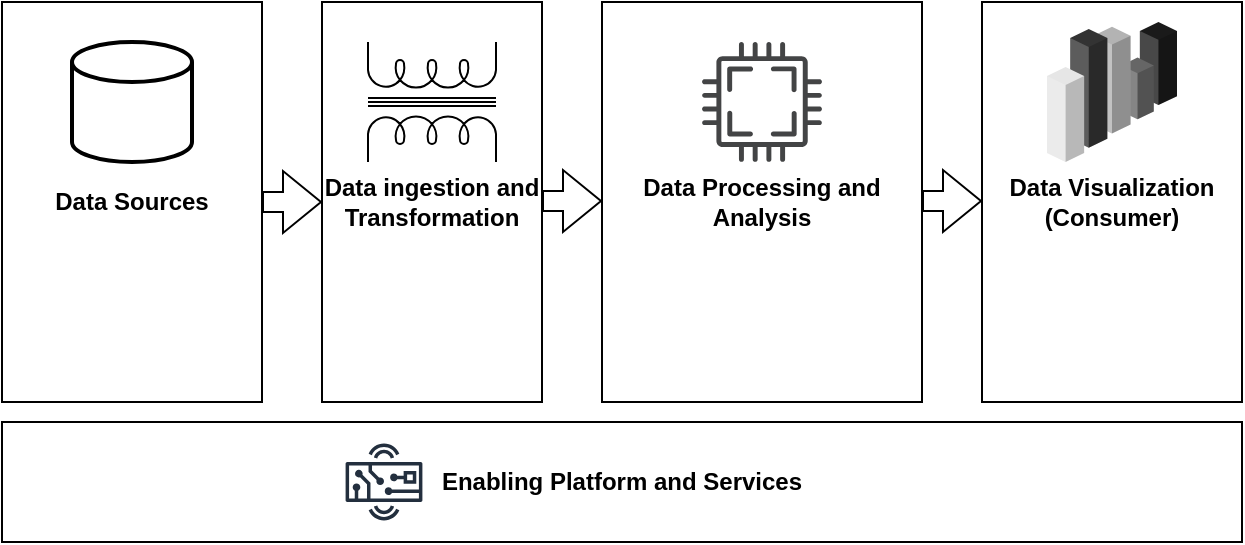 <mxfile version="21.4.0" type="device" pages="2">
  <diagram id="JZZkqLi7WgF0-w_KJPKn" name="HighLevelArchitecture">
    <mxGraphModel dx="2314" dy="1144" grid="1" gridSize="10" guides="1" tooltips="1" connect="1" arrows="1" fold="1" page="1" pageScale="1" pageWidth="1169" pageHeight="827" math="0" shadow="0">
      <root>
        <mxCell id="0" />
        <mxCell id="1" parent="0" />
        <mxCell id="vuaxrrY8K0WspwELDXyf-1" value="Data ingestion and Transformation" style="rounded=0;whiteSpace=wrap;html=1;fontStyle=1" vertex="1" parent="1">
          <mxGeometry x="200" y="380" width="110" height="200" as="geometry" />
        </mxCell>
        <mxCell id="vuaxrrY8K0WspwELDXyf-2" value="Data Sources" style="rounded=0;whiteSpace=wrap;html=1;fontStyle=1" vertex="1" parent="1">
          <mxGeometry x="40" y="380" width="130" height="200" as="geometry" />
        </mxCell>
        <mxCell id="vuaxrrY8K0WspwELDXyf-3" value="Data Processing and Analysis" style="rounded=0;whiteSpace=wrap;html=1;fontStyle=1" vertex="1" parent="1">
          <mxGeometry x="340" y="380" width="160" height="200" as="geometry" />
        </mxCell>
        <mxCell id="vuaxrrY8K0WspwELDXyf-10" value="Data Visualization&lt;br&gt;(Consumer)" style="rounded=0;whiteSpace=wrap;html=1;fontStyle=1" vertex="1" parent="1">
          <mxGeometry x="530" y="380" width="130" height="200" as="geometry" />
        </mxCell>
        <mxCell id="vuaxrrY8K0WspwELDXyf-11" value="Enabling Platform and Services" style="rounded=0;whiteSpace=wrap;html=1;fontStyle=1" vertex="1" parent="1">
          <mxGeometry x="40" y="590" width="620" height="60" as="geometry" />
        </mxCell>
        <mxCell id="ZPiqoycR7IP4CiyOyiQR-1" value="" style="shape=flexArrow;endArrow=classic;html=1;rounded=0;exitX=1;exitY=0.5;exitDx=0;exitDy=0;" edge="1" parent="1" source="vuaxrrY8K0WspwELDXyf-2" target="vuaxrrY8K0WspwELDXyf-1">
          <mxGeometry width="50" height="50" relative="1" as="geometry">
            <mxPoint x="390" y="390" as="sourcePoint" />
            <mxPoint x="440" y="340" as="targetPoint" />
          </mxGeometry>
        </mxCell>
        <mxCell id="ZPiqoycR7IP4CiyOyiQR-2" value="" style="shape=flexArrow;endArrow=classic;html=1;rounded=0;exitX=1;exitY=0.5;exitDx=0;exitDy=0;" edge="1" parent="1">
          <mxGeometry width="50" height="50" relative="1" as="geometry">
            <mxPoint x="310" y="479.5" as="sourcePoint" />
            <mxPoint x="340" y="479.5" as="targetPoint" />
          </mxGeometry>
        </mxCell>
        <mxCell id="ZPiqoycR7IP4CiyOyiQR-3" value="" style="shape=flexArrow;endArrow=classic;html=1;rounded=0;exitX=1;exitY=0.5;exitDx=0;exitDy=0;" edge="1" parent="1">
          <mxGeometry width="50" height="50" relative="1" as="geometry">
            <mxPoint x="500" y="479.5" as="sourcePoint" />
            <mxPoint x="530" y="479.5" as="targetPoint" />
          </mxGeometry>
        </mxCell>
        <mxCell id="ZPiqoycR7IP4CiyOyiQR-4" value="" style="strokeWidth=2;html=1;shape=mxgraph.flowchart.database;whiteSpace=wrap;" vertex="1" parent="1">
          <mxGeometry x="75" y="400" width="60" height="60" as="geometry" />
        </mxCell>
        <mxCell id="ZPiqoycR7IP4CiyOyiQR-5" value="" style="pointerEvents=1;verticalLabelPosition=bottom;shadow=0;dashed=0;align=center;html=1;verticalAlign=top;shape=mxgraph.electrical.inductors.transformer_2;" vertex="1" parent="1">
          <mxGeometry x="223" y="400" width="64" height="60" as="geometry" />
        </mxCell>
        <mxCell id="ZPiqoycR7IP4CiyOyiQR-6" value="" style="sketch=0;pointerEvents=1;shadow=0;dashed=0;html=1;strokeColor=none;fillColor=#434445;aspect=fixed;labelPosition=center;verticalLabelPosition=bottom;verticalAlign=top;align=center;outlineConnect=0;shape=mxgraph.vvd.cpu;" vertex="1" parent="1">
          <mxGeometry x="390" y="400" width="60" height="60" as="geometry" />
        </mxCell>
        <mxCell id="ZPiqoycR7IP4CiyOyiQR-12" value="" style="group" vertex="1" connectable="0" parent="1">
          <mxGeometry x="562.5" y="390" width="65" height="70" as="geometry" />
        </mxCell>
        <mxCell id="ZPiqoycR7IP4CiyOyiQR-7" value="" style="verticalLabelPosition=bottom;verticalAlign=top;html=1;shape=mxgraph.infographic.shadedCube;isoAngle=15;fillColor=#1A1A1A;strokeColor=none;shadow=0;" vertex="1" parent="ZPiqoycR7IP4CiyOyiQR-12">
          <mxGeometry x="46.429" width="18.571" height="41.525" as="geometry" />
        </mxCell>
        <mxCell id="ZPiqoycR7IP4CiyOyiQR-8" value="" style="verticalLabelPosition=bottom;verticalAlign=top;html=1;shape=mxgraph.infographic.shadedCube;isoAngle=15;fillColor=#666666;strokeColor=none;shadow=0;" vertex="1" parent="ZPiqoycR7IP4CiyOyiQR-12">
          <mxGeometry x="37.143" y="17.797" width="16.25" height="30.847" as="geometry" />
        </mxCell>
        <mxCell id="ZPiqoycR7IP4CiyOyiQR-9" value="" style="verticalLabelPosition=bottom;verticalAlign=top;html=1;shape=mxgraph.infographic.shadedCube;isoAngle=15;fillColor=#B3B3B3;strokeColor=none;shadow=0;" vertex="1" parent="ZPiqoycR7IP4CiyOyiQR-12">
          <mxGeometry x="23.214" y="2.373" width="18.571" height="53.39" as="geometry" />
        </mxCell>
        <mxCell id="ZPiqoycR7IP4CiyOyiQR-10" value="" style="verticalLabelPosition=bottom;verticalAlign=top;html=1;shape=mxgraph.infographic.shadedCube;isoAngle=15;fillColor=#333333;strokeColor=none;shadow=0;" vertex="1" parent="ZPiqoycR7IP4CiyOyiQR-12">
          <mxGeometry x="11.607" y="3.559" width="18.571" height="59.322" as="geometry" />
        </mxCell>
        <mxCell id="ZPiqoycR7IP4CiyOyiQR-11" value="" style="verticalLabelPosition=bottom;verticalAlign=top;html=1;shape=mxgraph.infographic.shadedCube;isoAngle=15;fillColor=#E6E6E6;strokeColor=none;shadow=0;" vertex="1" parent="ZPiqoycR7IP4CiyOyiQR-12">
          <mxGeometry y="22.542" width="18.571" height="47.458" as="geometry" />
        </mxCell>
        <mxCell id="ZPiqoycR7IP4CiyOyiQR-14" value="" style="sketch=0;outlineConnect=0;fontColor=#232F3E;gradientColor=none;strokeColor=#232F3E;fillColor=#ffffff;dashed=0;verticalLabelPosition=bottom;verticalAlign=top;align=center;html=1;fontSize=12;fontStyle=0;aspect=fixed;shape=mxgraph.aws4.resourceIcon;resIcon=mxgraph.aws4.hardware_board;" vertex="1" parent="1">
          <mxGeometry x="207" y="595" width="48" height="50" as="geometry" />
        </mxCell>
      </root>
    </mxGraphModel>
  </diagram>
  <diagram id="qUJDokv4G2QZpKk5Golb" name="AWS-Forecast-Tutorial">
    <mxGraphModel dx="985" dy="487" grid="1" gridSize="10" guides="1" tooltips="1" connect="1" arrows="1" fold="1" page="1" pageScale="1" pageWidth="1169" pageHeight="827" math="0" shadow="0">
      <root>
        <mxCell id="0" />
        <mxCell id="1" parent="0" />
        <mxCell id="R-uPUxy4MlrNZ7wcBnD5-1" value="Data Ingestion and Transformation" style="rounded=0;whiteSpace=wrap;html=1;fontStyle=1" vertex="1" parent="1">
          <mxGeometry x="200" y="310" width="110" height="30" as="geometry" />
        </mxCell>
        <mxCell id="R-uPUxy4MlrNZ7wcBnD5-2" value="Data Sources" style="rounded=0;whiteSpace=wrap;html=1;fontStyle=1" vertex="1" parent="1">
          <mxGeometry x="40" y="310" width="130" height="30" as="geometry" />
        </mxCell>
        <mxCell id="R-uPUxy4MlrNZ7wcBnD5-3" value="Data Processing and Analysis" style="rounded=0;whiteSpace=wrap;html=1;fontStyle=1" vertex="1" parent="1">
          <mxGeometry x="340" y="310" width="160" height="30" as="geometry" />
        </mxCell>
        <mxCell id="R-uPUxy4MlrNZ7wcBnD5-4" value="Data Visualization&lt;br&gt;(Consumer)" style="rounded=0;whiteSpace=wrap;html=1;fontStyle=1" vertex="1" parent="1">
          <mxGeometry x="530" y="310" width="130" height="30" as="geometry" />
        </mxCell>
        <mxCell id="R-uPUxy4MlrNZ7wcBnD5-6" value="" style="shape=flexArrow;endArrow=classic;html=1;rounded=0;exitX=1;exitY=0.5;exitDx=0;exitDy=0;" edge="1" parent="1" source="R-uPUxy4MlrNZ7wcBnD5-2" target="R-uPUxy4MlrNZ7wcBnD5-1">
          <mxGeometry width="50" height="50" relative="1" as="geometry">
            <mxPoint x="390" y="150" as="sourcePoint" />
            <mxPoint x="440" y="100" as="targetPoint" />
          </mxGeometry>
        </mxCell>
        <mxCell id="R-uPUxy4MlrNZ7wcBnD5-7" value="" style="shape=flexArrow;endArrow=classic;html=1;rounded=0;exitX=1;exitY=0.5;exitDx=0;exitDy=0;" edge="1" parent="1" source="R-uPUxy4MlrNZ7wcBnD5-1" target="R-uPUxy4MlrNZ7wcBnD5-3">
          <mxGeometry width="50" height="50" relative="1" as="geometry">
            <mxPoint x="310" y="239.5" as="sourcePoint" />
            <mxPoint x="340" y="239.5" as="targetPoint" />
          </mxGeometry>
        </mxCell>
        <mxCell id="R-uPUxy4MlrNZ7wcBnD5-8" value="" style="shape=flexArrow;endArrow=classic;html=1;rounded=0;exitX=1;exitY=0.5;exitDx=0;exitDy=0;entryX=0;entryY=0.5;entryDx=0;entryDy=0;" edge="1" parent="1" source="R-uPUxy4MlrNZ7wcBnD5-3" target="R-uPUxy4MlrNZ7wcBnD5-4">
          <mxGeometry width="50" height="50" relative="1" as="geometry">
            <mxPoint x="500" y="239.5" as="sourcePoint" />
            <mxPoint x="530" y="239.5" as="targetPoint" />
          </mxGeometry>
        </mxCell>
        <mxCell id="zkcI7BoHJ5vVpnOv8nop-1" value="Customer Retail Site / Store" style="points=[[0,0],[0.25,0],[0.5,0],[0.75,0],[1,0],[1,0.25],[1,0.5],[1,0.75],[1,1],[0.75,1],[0.5,1],[0.25,1],[0,1],[0,0.75],[0,0.5],[0,0.25]];outlineConnect=0;gradientColor=none;html=1;whiteSpace=wrap;fontSize=12;fontStyle=0;shape=mxgraph.aws4.group;grIcon=mxgraph.aws4.group_corporate_data_center;strokeColor=#5A6C86;fillColor=none;verticalAlign=top;align=left;spacingLeft=30;fontColor=#5A6C86;dashed=0;container=1;pointerEvents=0;collapsible=0;recursiveResize=0;" vertex="1" parent="1">
          <mxGeometry x="39" y="360" width="131" height="390" as="geometry" />
        </mxCell>
        <mxCell id="R-uPUxy4MlrNZ7wcBnD5-19" value="" style="verticalLabelPosition=bottom;html=1;verticalAlign=top;align=center;strokeColor=none;fillColor=#00BEF2;shape=mxgraph.azure.mysql_database;" vertex="1" parent="zkcI7BoHJ5vVpnOv8nop-1">
          <mxGeometry x="46.75" y="100" width="37.5" height="50" as="geometry" />
        </mxCell>
        <mxCell id="R-uPUxy4MlrNZ7wcBnD5-20" value="Point-of-sale Data" style="text;html=1;strokeColor=none;fillColor=none;align=center;verticalAlign=middle;whiteSpace=wrap;rounded=0;" vertex="1" parent="zkcI7BoHJ5vVpnOv8nop-1">
          <mxGeometry x="28" y="160" width="75" height="30" as="geometry" />
        </mxCell>
        <mxCell id="UuSmZaI7_XAi90NBM6iP-19" value="" style="sketch=0;pointerEvents=1;shadow=0;dashed=0;html=1;strokeColor=none;fillColor=#DF8C42;labelPosition=center;verticalLabelPosition=bottom;verticalAlign=top;align=center;outlineConnect=0;shape=mxgraph.veeam2.microsoft_sql;" vertex="1" parent="zkcI7BoHJ5vVpnOv8nop-1">
          <mxGeometry x="46.75" y="210" width="34" height="34" as="geometry" />
        </mxCell>
        <mxCell id="UuSmZaI7_XAi90NBM6iP-20" value="Metadata and Other Related Data" style="text;html=1;strokeColor=none;fillColor=none;align=center;verticalAlign=middle;whiteSpace=wrap;rounded=0;" vertex="1" parent="zkcI7BoHJ5vVpnOv8nop-1">
          <mxGeometry x="26.25" y="260" width="75" height="30" as="geometry" />
        </mxCell>
        <mxCell id="UuSmZaI7_XAi90NBM6iP-1" value="AWS Cloud" style="points=[[0,0],[0.25,0],[0.5,0],[0.75,0],[1,0],[1,0.25],[1,0.5],[1,0.75],[1,1],[0.75,1],[0.5,1],[0.25,1],[0,1],[0,0.75],[0,0.5],[0,0.25]];outlineConnect=0;gradientColor=none;html=1;whiteSpace=wrap;fontSize=12;fontStyle=0;shape=mxgraph.aws4.group;grIcon=mxgraph.aws4.group_aws_cloud_alt;strokeColor=#232F3E;fillColor=none;verticalAlign=top;align=left;spacingLeft=30;fontColor=#232F3E;dashed=0;container=1;pointerEvents=0;collapsible=0;recursiveResize=0;" vertex="1" parent="1">
          <mxGeometry x="200" y="360" width="460" height="390" as="geometry" />
        </mxCell>
        <mxCell id="UuSmZaI7_XAi90NBM6iP-9" value="" style="rounded=0;whiteSpace=wrap;html=1;fontStyle=1" vertex="1" parent="UuSmZaI7_XAi90NBM6iP-1">
          <mxGeometry x="20" y="50" width="185" height="90" as="geometry" />
        </mxCell>
        <mxCell id="R-uPUxy4MlrNZ7wcBnD5-21" value="" style="sketch=0;points=[[0,0,0],[0.25,0,0],[0.5,0,0],[0.75,0,0],[1,0,0],[0,1,0],[0.25,1,0],[0.5,1,0],[0.75,1,0],[1,1,0],[0,0.25,0],[0,0.5,0],[0,0.75,0],[1,0.25,0],[1,0.5,0],[1,0.75,0]];outlineConnect=0;fontColor=#232F3E;gradientColor=#FF4F8B;gradientDirection=north;fillColor=#BC1356;strokeColor=#ffffff;dashed=0;verticalLabelPosition=bottom;verticalAlign=top;align=center;html=1;fontSize=12;fontStyle=0;aspect=fixed;shape=mxgraph.aws4.resourceIcon;resIcon=mxgraph.aws4.managed_workflows_for_apache_airflow;" vertex="1" parent="UuSmZaI7_XAi90NBM6iP-1">
          <mxGeometry x="138" y="80" width="34" height="34" as="geometry" />
        </mxCell>
        <mxCell id="RgwpcVz9nhs22n19fo6K-1" value="AWS Managed Workflow for&amp;nbsp;&lt;br&gt;&amp;nbsp;Apache Airflow" style="text;html=1;strokeColor=none;fillColor=none;align=center;verticalAlign=middle;whiteSpace=wrap;rounded=0;" vertex="1" parent="UuSmZaI7_XAi90NBM6iP-1">
          <mxGeometry x="25" y="84" width="105" height="30" as="geometry" />
        </mxCell>
        <mxCell id="UuSmZaI7_XAi90NBM6iP-4" value="" style="sketch=0;points=[[0,0,0],[0.25,0,0],[0.5,0,0],[0.75,0,0],[1,0,0],[0,1,0],[0.25,1,0],[0.5,1,0],[0.75,1,0],[1,1,0],[0,0.25,0],[0,0.5,0],[0,0.75,0],[1,0.25,0],[1,0.5,0],[1,0.75,0]];outlineConnect=0;fontColor=#232F3E;gradientColor=#60A337;gradientDirection=north;fillColor=#277116;strokeColor=#ffffff;dashed=0;verticalLabelPosition=bottom;verticalAlign=top;align=center;html=1;fontSize=12;fontStyle=0;aspect=fixed;shape=mxgraph.aws4.resourceIcon;resIcon=mxgraph.aws4.s3;" vertex="1" parent="UuSmZaI7_XAi90NBM6iP-1">
          <mxGeometry x="50" y="170" width="37" height="37" as="geometry" />
        </mxCell>
        <mxCell id="UuSmZaI7_XAi90NBM6iP-7" value="AWS S3&lt;br&gt;(Transformed Data)" style="text;html=1;strokeColor=none;fillColor=none;align=center;verticalAlign=middle;whiteSpace=wrap;rounded=0;" vertex="1" parent="UuSmZaI7_XAi90NBM6iP-1">
          <mxGeometry x="10" y="220" width="110" height="30" as="geometry" />
        </mxCell>
        <mxCell id="UuSmZaI7_XAi90NBM6iP-10" value="" style="sketch=0;points=[[0,0,0],[0.25,0,0],[0.5,0,0],[0.75,0,0],[1,0,0],[0,1,0],[0.25,1,0],[0.5,1,0],[0.75,1,0],[1,1,0],[0,0.25,0],[0,0.5,0],[0,0.75,0],[1,0.25,0],[1,0.5,0],[1,0.75,0]];outlineConnect=0;fontColor=#232F3E;gradientColor=#945DF2;gradientDirection=north;fillColor=#5A30B5;strokeColor=#ffffff;dashed=0;verticalLabelPosition=bottom;verticalAlign=top;align=center;html=1;fontSize=12;fontStyle=0;aspect=fixed;shape=mxgraph.aws4.resourceIcon;resIcon=mxgraph.aws4.glue;" vertex="1" parent="UuSmZaI7_XAi90NBM6iP-1">
          <mxGeometry x="234.25" y="14" width="40" height="40" as="geometry" />
        </mxCell>
        <mxCell id="UuSmZaI7_XAi90NBM6iP-11" value="&amp;nbsp;AWS Glue" style="text;html=1;strokeColor=none;fillColor=none;align=center;verticalAlign=middle;whiteSpace=wrap;rounded=0;" vertex="1" parent="UuSmZaI7_XAi90NBM6iP-1">
          <mxGeometry x="220" y="50" width="65.5" height="30" as="geometry" />
        </mxCell>
        <mxCell id="UuSmZaI7_XAi90NBM6iP-13" value="&amp;nbsp;AWS Athena" style="text;html=1;strokeColor=none;fillColor=none;align=center;verticalAlign=middle;whiteSpace=wrap;rounded=0;" vertex="1" parent="UuSmZaI7_XAi90NBM6iP-1">
          <mxGeometry x="214.25" y="120" width="80" height="30" as="geometry" />
        </mxCell>
        <mxCell id="UuSmZaI7_XAi90NBM6iP-14" value="" style="sketch=0;points=[[0,0,0],[0.25,0,0],[0.5,0,0],[0.75,0,0],[1,0,0],[0,1,0],[0.25,1,0],[0.5,1,0],[0.75,1,0],[1,1,0],[0,0.25,0],[0,0.5,0],[0,0.75,0],[1,0.25,0],[1,0.5,0],[1,0.75,0]];outlineConnect=0;fontColor=#232F3E;gradientColor=#60A337;gradientDirection=north;fillColor=#277116;strokeColor=#ffffff;dashed=0;verticalLabelPosition=bottom;verticalAlign=top;align=center;html=1;fontSize=12;fontStyle=0;aspect=fixed;shape=mxgraph.aws4.resourceIcon;resIcon=mxgraph.aws4.s3;" vertex="1" parent="UuSmZaI7_XAi90NBM6iP-1">
          <mxGeometry x="234.25" y="170" width="37" height="37" as="geometry" />
        </mxCell>
        <mxCell id="UuSmZaI7_XAi90NBM6iP-15" value="AWS S3&lt;br&gt;(Generated Forecast)" style="text;html=1;strokeColor=none;fillColor=none;align=center;verticalAlign=middle;whiteSpace=wrap;rounded=0;" vertex="1" parent="UuSmZaI7_XAi90NBM6iP-1">
          <mxGeometry x="190.75" y="220" width="124" height="30" as="geometry" />
        </mxCell>
        <mxCell id="UuSmZaI7_XAi90NBM6iP-16" value="" style="sketch=0;points=[[0,0,0],[0.25,0,0],[0.5,0,0],[0.75,0,0],[1,0,0],[0,1,0],[0.25,1,0],[0.5,1,0],[0.75,1,0],[1,1,0],[0,0.25,0],[0,0.5,0],[0,0.75,0],[1,0.25,0],[1,0.5,0],[1,0.75,0]];outlineConnect=0;fontColor=#232F3E;gradientColor=#4AB29A;gradientDirection=north;fillColor=#116D5B;strokeColor=#ffffff;dashed=0;verticalLabelPosition=bottom;verticalAlign=top;align=center;html=1;fontSize=12;fontStyle=0;aspect=fixed;shape=mxgraph.aws4.resourceIcon;resIcon=mxgraph.aws4.forecast;" vertex="1" parent="UuSmZaI7_XAi90NBM6iP-1">
          <mxGeometry x="135.25" y="170" width="39.5" height="39.5" as="geometry" />
        </mxCell>
        <mxCell id="UuSmZaI7_XAi90NBM6iP-18" value="AWS&lt;br&gt;Forecast" style="text;html=1;strokeColor=none;fillColor=none;align=center;verticalAlign=middle;whiteSpace=wrap;rounded=0;" vertex="1" parent="UuSmZaI7_XAi90NBM6iP-1">
          <mxGeometry x="122.25" y="220" width="65.5" height="30" as="geometry" />
        </mxCell>
        <mxCell id="UuSmZaI7_XAi90NBM6iP-21" value="" style="sketch=0;points=[[0,0,0],[0.25,0,0],[0.5,0,0],[0.75,0,0],[1,0,0],[0,1,0],[0.25,1,0],[0.5,1,0],[0.75,1,0],[1,1,0],[0,0.25,0],[0,0.5,0],[0,0.75,0],[1,0.25,0],[1,0.5,0],[1,0.75,0]];outlineConnect=0;fontColor=#232F3E;gradientColor=#945DF2;gradientDirection=north;fillColor=#5A30B5;strokeColor=#ffffff;dashed=0;verticalLabelPosition=bottom;verticalAlign=top;align=center;html=1;fontSize=12;fontStyle=0;aspect=fixed;shape=mxgraph.aws4.resourceIcon;resIcon=mxgraph.aws4.athena;" vertex="1" parent="UuSmZaI7_XAi90NBM6iP-1">
          <mxGeometry x="232" y="80" width="41.5" height="41.5" as="geometry" />
        </mxCell>
        <mxCell id="oRkrvc8TrX5tGlb91iOn-11" value="&lt;span style=&quot;color: rgb(0, 0, 0); font-family: Helvetica; font-size: 12px; font-style: normal; font-variant-ligatures: normal; font-variant-caps: normal; font-weight: 700; letter-spacing: normal; orphans: 2; text-align: center; text-indent: 0px; text-transform: none; widows: 2; word-spacing: 0px; -webkit-text-stroke-width: 0px; background-color: rgb(251, 251, 251); text-decoration-thickness: initial; text-decoration-style: initial; text-decoration-color: initial; float: none; display: inline !important;&quot;&gt;Enabling Platform and Services&lt;/span&gt;" style="text;whiteSpace=wrap;html=1;" vertex="1" parent="UuSmZaI7_XAi90NBM6iP-1">
          <mxGeometry x="138" y="360" width="210" height="30" as="geometry" />
        </mxCell>
        <mxCell id="oRkrvc8TrX5tGlb91iOn-12" value="" style="rounded=0;whiteSpace=wrap;html=1;fontStyle=1" vertex="1" parent="UuSmZaI7_XAi90NBM6iP-1">
          <mxGeometry x="60" y="280" width="345" height="76" as="geometry" />
        </mxCell>
        <mxCell id="oRkrvc8TrX5tGlb91iOn-4" value="Cloudwatch" style="text;html=1;strokeColor=none;fillColor=none;align=center;verticalAlign=middle;whiteSpace=wrap;rounded=0;" vertex="1" parent="UuSmZaI7_XAi90NBM6iP-1">
          <mxGeometry x="65" y="330" width="110" height="30" as="geometry" />
        </mxCell>
        <mxCell id="oRkrvc8TrX5tGlb91iOn-3" value="" style="sketch=0;points=[[0,0,0],[0.25,0,0],[0.5,0,0],[0.75,0,0],[1,0,0],[0,1,0],[0.25,1,0],[0.5,1,0],[0.75,1,0],[1,1,0],[0,0.25,0],[0,0.5,0],[0,0.75,0],[1,0.25,0],[1,0.5,0],[1,0.75,0]];points=[[0,0,0],[0.25,0,0],[0.5,0,0],[0.75,0,0],[1,0,0],[0,1,0],[0.25,1,0],[0.5,1,0],[0.75,1,0],[1,1,0],[0,0.25,0],[0,0.5,0],[0,0.75,0],[1,0.25,0],[1,0.5,0],[1,0.75,0]];outlineConnect=0;fontColor=#232F3E;gradientColor=#F34482;gradientDirection=north;fillColor=#BC1356;strokeColor=#ffffff;dashed=0;verticalLabelPosition=bottom;verticalAlign=top;align=center;html=1;fontSize=12;fontStyle=0;aspect=fixed;shape=mxgraph.aws4.resourceIcon;resIcon=mxgraph.aws4.cloudwatch_2;" vertex="1" parent="UuSmZaI7_XAi90NBM6iP-1">
          <mxGeometry x="100" y="290" width="40" height="40" as="geometry" />
        </mxCell>
        <mxCell id="oRkrvc8TrX5tGlb91iOn-5" value="" style="outlineConnect=0;dashed=0;verticalLabelPosition=bottom;verticalAlign=top;align=center;html=1;shape=mxgraph.aws3.iam;fillColor=#759C3E;gradientColor=none;" vertex="1" parent="UuSmZaI7_XAi90NBM6iP-1">
          <mxGeometry x="179.37" y="289" width="21.26" height="41" as="geometry" />
        </mxCell>
        <mxCell id="oRkrvc8TrX5tGlb91iOn-6" value="IAM" style="text;html=1;strokeColor=none;fillColor=none;align=center;verticalAlign=middle;whiteSpace=wrap;rounded=0;" vertex="1" parent="UuSmZaI7_XAi90NBM6iP-1">
          <mxGeometry x="135" y="330" width="110" height="30" as="geometry" />
        </mxCell>
        <mxCell id="oRkrvc8TrX5tGlb91iOn-7" value="" style="sketch=0;points=[[0,0,0],[0.25,0,0],[0.5,0,0],[0.75,0,0],[1,0,0],[0,1,0],[0.25,1,0],[0.5,1,0],[0.75,1,0],[1,1,0],[0,0.25,0],[0,0.5,0],[0,0.75,0],[1,0.25,0],[1,0.5,0],[1,0.75,0]];outlineConnect=0;fontColor=#232F3E;gradientColor=#F54749;gradientDirection=north;fillColor=#C7131F;strokeColor=#ffffff;dashed=0;verticalLabelPosition=bottom;verticalAlign=top;align=center;html=1;fontSize=12;fontStyle=0;aspect=fixed;shape=mxgraph.aws4.resourceIcon;resIcon=mxgraph.aws4.secrets_manager;" vertex="1" parent="UuSmZaI7_XAi90NBM6iP-1">
          <mxGeometry x="251" y="292" width="38" height="38" as="geometry" />
        </mxCell>
        <mxCell id="oRkrvc8TrX5tGlb91iOn-8" value="Secrets Manager" style="text;html=1;strokeColor=none;fillColor=none;align=center;verticalAlign=middle;whiteSpace=wrap;rounded=0;" vertex="1" parent="UuSmZaI7_XAi90NBM6iP-1">
          <mxGeometry x="215" y="330" width="110" height="30" as="geometry" />
        </mxCell>
        <mxCell id="oRkrvc8TrX5tGlb91iOn-9" value="" style="sketch=0;points=[[0,0,0],[0.25,0,0],[0.5,0,0],[0.75,0,0],[1,0,0],[0,1,0],[0.25,1,0],[0.5,1,0],[0.75,1,0],[1,1,0],[0,0.25,0],[0,0.5,0],[0,0.75,0],[1,0.25,0],[1,0.5,0],[1,0.75,0]];outlineConnect=0;fontColor=#232F3E;gradientColor=#F54749;gradientDirection=north;fillColor=#C7131F;strokeColor=#ffffff;dashed=0;verticalLabelPosition=bottom;verticalAlign=top;align=center;html=1;fontSize=12;fontStyle=0;aspect=fixed;shape=mxgraph.aws4.resourceIcon;resIcon=mxgraph.aws4.secrets_manager;" vertex="1" parent="UuSmZaI7_XAi90NBM6iP-1">
          <mxGeometry x="331" y="292" width="38" height="38" as="geometry" />
        </mxCell>
        <mxCell id="oRkrvc8TrX5tGlb91iOn-10" value="SNS" style="text;html=1;strokeColor=none;fillColor=none;align=center;verticalAlign=middle;whiteSpace=wrap;rounded=0;" vertex="1" parent="UuSmZaI7_XAi90NBM6iP-1">
          <mxGeometry x="295" y="330" width="110" height="30" as="geometry" />
        </mxCell>
        <mxCell id="oRkrvc8TrX5tGlb91iOn-13" value="" style="sketch=0;points=[[0,0,0],[0.25,0,0],[0.5,0,0],[0.75,0,0],[1,0,0],[0,1,0],[0.25,1,0],[0.5,1,0],[0.75,1,0],[1,1,0],[0,0.25,0],[0,0.5,0],[0,0.75,0],[1,0.25,0],[1,0.5,0],[1,0.75,0]];outlineConnect=0;fontColor=#232F3E;gradientColor=#945DF2;gradientDirection=north;fillColor=#5A30B5;strokeColor=#ffffff;dashed=0;verticalLabelPosition=bottom;verticalAlign=top;align=center;html=1;fontSize=12;fontStyle=0;aspect=fixed;shape=mxgraph.aws4.resourceIcon;resIcon=mxgraph.aws4.quicksight;" vertex="1" parent="UuSmZaI7_XAi90NBM6iP-1">
          <mxGeometry x="369" y="56" width="44" height="44" as="geometry" />
        </mxCell>
        <mxCell id="oRkrvc8TrX5tGlb91iOn-14" value="Quicksight" style="text;html=1;strokeColor=none;fillColor=none;align=center;verticalAlign=middle;whiteSpace=wrap;rounded=0;" vertex="1" parent="UuSmZaI7_XAi90NBM6iP-1">
          <mxGeometry x="351" y="110" width="80" height="30" as="geometry" />
        </mxCell>
        <mxCell id="oRkrvc8TrX5tGlb91iOn-16" value="Amazon&lt;br&gt;Sagemaker" style="text;html=1;strokeColor=none;fillColor=none;align=center;verticalAlign=middle;whiteSpace=wrap;rounded=0;" vertex="1" parent="UuSmZaI7_XAi90NBM6iP-1">
          <mxGeometry x="323.75" y="174.75" width="105" height="30" as="geometry" />
        </mxCell>
        <mxCell id="oRkrvc8TrX5tGlb91iOn-18" value="" style="sketch=0;points=[[0,0,0],[0.25,0,0],[0.5,0,0],[0.75,0,0],[1,0,0],[0,1,0],[0.25,1,0],[0.5,1,0],[0.75,1,0],[1,1,0],[0,0.25,0],[0,0.5,0],[0,0.75,0],[1,0.25,0],[1,0.5,0],[1,0.75,0]];outlineConnect=0;fontColor=#232F3E;gradientColor=#4AB29A;gradientDirection=north;fillColor=#116D5B;strokeColor=#ffffff;dashed=0;verticalLabelPosition=bottom;verticalAlign=top;align=center;html=1;fontSize=12;fontStyle=0;aspect=fixed;shape=mxgraph.aws4.resourceIcon;resIcon=mxgraph.aws4.sagemaker;" vertex="1" parent="UuSmZaI7_XAi90NBM6iP-1">
          <mxGeometry x="300" y="171.5" width="38" height="38" as="geometry" />
        </mxCell>
        <mxCell id="oRkrvc8TrX5tGlb91iOn-26" value="" style="curved=1;endArrow=classic;html=1;rounded=0;exitX=0.25;exitY=1;exitDx=0;exitDy=0;entryX=0.5;entryY=0;entryDx=0;entryDy=0;entryPerimeter=0;" edge="1" parent="UuSmZaI7_XAi90NBM6iP-1" source="UuSmZaI7_XAi90NBM6iP-9" target="UuSmZaI7_XAi90NBM6iP-4">
          <mxGeometry width="50" height="50" relative="1" as="geometry">
            <mxPoint x="120" y="177" as="sourcePoint" />
            <mxPoint x="170" y="127" as="targetPoint" />
            <Array as="points">
              <mxPoint x="60" y="160" />
            </Array>
          </mxGeometry>
        </mxCell>
        <mxCell id="oRkrvc8TrX5tGlb91iOn-27" value="" style="curved=1;endArrow=classic;html=1;rounded=0;exitX=0.668;exitY=0.993;exitDx=0;exitDy=0;exitPerimeter=0;" edge="1" parent="UuSmZaI7_XAi90NBM6iP-1" source="UuSmZaI7_XAi90NBM6iP-9">
          <mxGeometry width="50" height="50" relative="1" as="geometry">
            <mxPoint x="113" y="140" as="sourcePoint" />
            <mxPoint x="155" y="170" as="targetPoint" />
            <Array as="points" />
          </mxGeometry>
        </mxCell>
        <mxCell id="oRkrvc8TrX5tGlb91iOn-28" value="" style="curved=1;endArrow=classic;html=1;rounded=0;exitX=1;exitY=0.5;exitDx=0;exitDy=0;exitPerimeter=0;entryX=0;entryY=0.75;entryDx=0;entryDy=0;entryPerimeter=0;" edge="1" parent="UuSmZaI7_XAi90NBM6iP-1" source="UuSmZaI7_XAi90NBM6iP-16" target="UuSmZaI7_XAi90NBM6iP-14">
          <mxGeometry width="50" height="50" relative="1" as="geometry">
            <mxPoint x="154" y="149" as="sourcePoint" />
            <mxPoint x="165" y="180" as="targetPoint" />
            <Array as="points">
              <mxPoint x="200" y="190" />
              <mxPoint x="210" y="190" />
            </Array>
          </mxGeometry>
        </mxCell>
        <mxCell id="oRkrvc8TrX5tGlb91iOn-29" value="" style="curved=1;endArrow=classic;html=1;rounded=0;entryX=0;entryY=0.5;entryDx=0;entryDy=0;entryPerimeter=0;exitX=0.997;exitY=0.204;exitDx=0;exitDy=0;exitPerimeter=0;" edge="1" parent="UuSmZaI7_XAi90NBM6iP-1" source="UuSmZaI7_XAi90NBM6iP-9" target="UuSmZaI7_XAi90NBM6iP-10">
          <mxGeometry width="50" height="50" relative="1" as="geometry">
            <mxPoint x="210" y="70" as="sourcePoint" />
            <mxPoint x="262" y="65" as="targetPoint" />
            <Array as="points">
              <mxPoint x="220" y="60" />
              <mxPoint x="210" y="40" />
            </Array>
          </mxGeometry>
        </mxCell>
        <mxCell id="oRkrvc8TrX5tGlb91iOn-30" value="" style="curved=1;endArrow=classic;html=1;rounded=0;entryX=0;entryY=0.25;entryDx=0;entryDy=0;entryPerimeter=0;exitX=0;exitY=0.75;exitDx=0;exitDy=0;exitPerimeter=0;" edge="1" parent="UuSmZaI7_XAi90NBM6iP-1" source="UuSmZaI7_XAi90NBM6iP-10" target="UuSmZaI7_XAi90NBM6iP-14">
          <mxGeometry width="50" height="50" relative="1" as="geometry">
            <mxPoint x="214" y="78" as="sourcePoint" />
            <mxPoint x="244" y="44" as="targetPoint" />
            <Array as="points">
              <mxPoint x="220" y="40" />
              <mxPoint x="210" y="150" />
              <mxPoint x="210" y="180" />
            </Array>
          </mxGeometry>
        </mxCell>
        <mxCell id="oRkrvc8TrX5tGlb91iOn-31" value="" style="curved=1;endArrow=classic;html=1;rounded=0;entryX=1;entryY=0.25;entryDx=0;entryDy=0;entryPerimeter=0;exitX=1;exitY=0.75;exitDx=0;exitDy=0;exitPerimeter=0;" edge="1" parent="UuSmZaI7_XAi90NBM6iP-1" source="UuSmZaI7_XAi90NBM6iP-21" target="UuSmZaI7_XAi90NBM6iP-14">
          <mxGeometry width="50" height="50" relative="1" as="geometry">
            <mxPoint x="244" y="54" as="sourcePoint" />
            <mxPoint x="244" y="180" as="targetPoint" />
            <Array as="points">
              <mxPoint x="300" y="120" />
              <mxPoint x="290" y="170" />
            </Array>
          </mxGeometry>
        </mxCell>
        <mxCell id="oRkrvc8TrX5tGlb91iOn-32" value="" style="curved=1;endArrow=classic;html=1;rounded=0;entryX=1;entryY=0.25;entryDx=0;entryDy=0;entryPerimeter=0;exitX=0;exitY=0.5;exitDx=0;exitDy=0;exitPerimeter=0;" edge="1" parent="UuSmZaI7_XAi90NBM6iP-1" source="oRkrvc8TrX5tGlb91iOn-13" target="UuSmZaI7_XAi90NBM6iP-21">
          <mxGeometry width="50" height="50" relative="1" as="geometry">
            <mxPoint x="284" y="121" as="sourcePoint" />
            <mxPoint x="281" y="180" as="targetPoint" />
            <Array as="points">
              <mxPoint x="340" y="90" />
              <mxPoint x="310" y="80" />
            </Array>
          </mxGeometry>
        </mxCell>
        <mxCell id="oRkrvc8TrX5tGlb91iOn-34" value="" style="curved=1;endArrow=classic;html=1;rounded=0;exitX=1;exitY=0.5;exitDx=0;exitDy=0;exitPerimeter=0;entryX=0;entryY=0.5;entryDx=0;entryDy=0;entryPerimeter=0;" edge="1" parent="UuSmZaI7_XAi90NBM6iP-1" target="oRkrvc8TrX5tGlb91iOn-18">
          <mxGeometry width="50" height="50" relative="1" as="geometry">
            <mxPoint x="272" y="195.5" as="sourcePoint" />
            <mxPoint x="331" y="190.5" as="targetPoint" />
            <Array as="points">
              <mxPoint x="290" y="196" />
              <mxPoint x="280" y="190" />
              <mxPoint x="290" y="190" />
            </Array>
          </mxGeometry>
        </mxCell>
        <mxCell id="JjTq7-Mua6jl83vAVqxR-2" value="" style="curved=1;endArrow=classic;html=1;rounded=0;exitX=1;exitY=0.5;exitDx=0;exitDy=0;exitPerimeter=0;entryX=0;entryY=0.5;entryDx=0;entryDy=0;entryPerimeter=0;" edge="1" parent="UuSmZaI7_XAi90NBM6iP-1" source="UuSmZaI7_XAi90NBM6iP-4" target="UuSmZaI7_XAi90NBM6iP-16">
          <mxGeometry width="50" height="50" relative="1" as="geometry">
            <mxPoint x="114" y="174.75" as="sourcePoint" />
            <mxPoint x="125" y="205.75" as="targetPoint" />
            <Array as="points">
              <mxPoint x="100" y="185.75" />
            </Array>
          </mxGeometry>
        </mxCell>
        <mxCell id="JmVyMHt3vkq41QV5AHzM-1" value="" style="rounded=1;whiteSpace=wrap;html=1;fillColor=none;strokeColor=#97D077;" vertex="1" parent="UuSmZaI7_XAi90NBM6iP-1">
          <mxGeometry x="8.5" y="158.5" width="431.5" height="101.5" as="geometry" />
        </mxCell>
        <mxCell id="JmVyMHt3vkq41QV5AHzM-3" value="&lt;span style=&quot;color: rgb(0, 0, 0); font-family: Helvetica; font-size: 12px; font-style: normal; font-variant-ligatures: normal; font-variant-caps: normal; font-weight: 700; letter-spacing: normal; orphans: 2; text-align: center; text-indent: 0px; text-transform: none; widows: 2; word-spacing: 0px; -webkit-text-stroke-width: 0px; background-color: rgb(251, 251, 251); text-decoration-thickness: initial; text-decoration-style: initial; text-decoration-color: initial; float: none; display: inline !important;&quot;&gt;&lt;u&gt;Forecast Tutorial&lt;/u&gt;&lt;/span&gt;" style="text;whiteSpace=wrap;html=1;" vertex="1" parent="UuSmZaI7_XAi90NBM6iP-1">
          <mxGeometry x="344" y="220" width="80" height="30" as="geometry" />
        </mxCell>
        <mxCell id="oRkrvc8TrX5tGlb91iOn-20" value="" style="curved=1;endArrow=classic;html=1;rounded=0;entryX=0;entryY=0.5;entryDx=0;entryDy=0;exitX=1;exitY=0.5;exitDx=0;exitDy=0;exitPerimeter=0;" edge="1" parent="1" source="R-uPUxy4MlrNZ7wcBnD5-19" target="UuSmZaI7_XAi90NBM6iP-9">
          <mxGeometry width="50" height="50" relative="1" as="geometry">
            <mxPoint x="150" y="500" as="sourcePoint" />
            <mxPoint x="200" y="450" as="targetPoint" />
            <Array as="points">
              <mxPoint x="150" y="490" />
              <mxPoint x="170" y="480" />
              <mxPoint x="160" y="455" />
            </Array>
          </mxGeometry>
        </mxCell>
        <mxCell id="oRkrvc8TrX5tGlb91iOn-21" value="" style="curved=1;endArrow=classic;html=1;rounded=0;entryX=0;entryY=0.75;entryDx=0;entryDy=0;" edge="1" parent="1" source="UuSmZaI7_XAi90NBM6iP-19" target="UuSmZaI7_XAi90NBM6iP-9">
          <mxGeometry width="50" height="50" relative="1" as="geometry">
            <mxPoint x="133" y="495" as="sourcePoint" />
            <mxPoint x="230" y="465" as="targetPoint" />
            <Array as="points">
              <mxPoint x="150" y="590" />
              <mxPoint x="180" y="590" />
              <mxPoint x="190" y="570" />
              <mxPoint x="180" y="540" />
              <mxPoint x="180" y="520" />
              <mxPoint x="190" y="500" />
            </Array>
          </mxGeometry>
        </mxCell>
      </root>
    </mxGraphModel>
  </diagram>
</mxfile>

